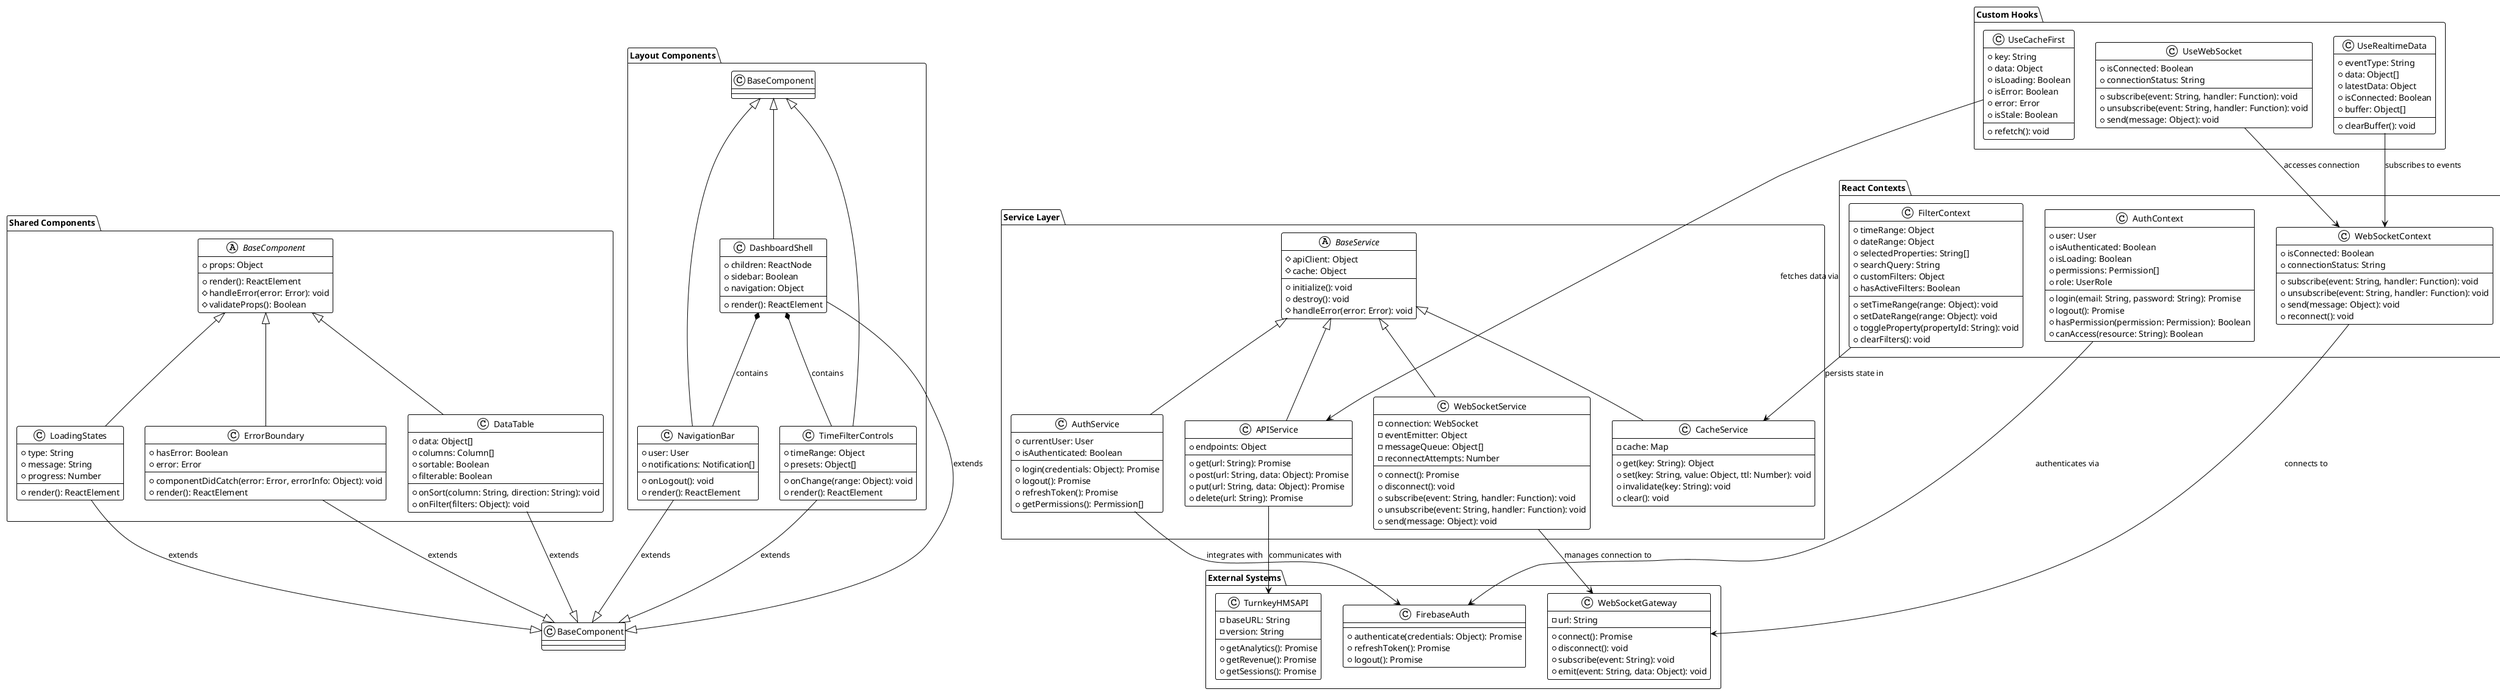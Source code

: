 @startuml TurnkeyHMS Class Diagram

!theme plain

package "External Systems" {
    class TurnkeyHMSAPI {
        - baseURL: String
        - version: String
        + getAnalytics(): Promise
        + getRevenue(): Promise
        + getSessions(): Promise
    }
    
    class WebSocketGateway {
        - url: String
        + connect(): Promise
        + disconnect(): void
        + subscribe(event: String): void
        + emit(event: String, data: Object): void
    }
    
    class FirebaseAuth {
        + authenticate(credentials: Object): Promise
        + refreshToken(): Promise
        + logout(): Promise
    }
}

package "React Contexts" {
    class AuthContext {
        + user: User
        + isAuthenticated: Boolean
        + isLoading: Boolean
        + permissions: Permission[]
        + role: UserRole
        + login(email: String, password: String): Promise
        + logout(): Promise
        + hasPermission(permission: Permission): Boolean
        + canAccess(resource: String): Boolean
    }
    
    class WebSocketContext {
        + isConnected: Boolean
        + connectionStatus: String
        + subscribe(event: String, handler: Function): void
        + unsubscribe(event: String, handler: Function): void
        + send(message: Object): void
        + reconnect(): void
    }
    
    class FilterContext {
        + timeRange: Object
        + dateRange: Object
        + selectedProperties: String[]
        + searchQuery: String
        + customFilters: Object
        + setTimeRange(range: Object): void
        + setDateRange(range: Object): void
        + toggleProperty(propertyId: String): void
        + clearFilters(): void
        + hasActiveFilters: Boolean
    }
}

package "Service Layer" {
    abstract class BaseService {
        # apiClient: Object
        # cache: Object
        + initialize(): void
        + destroy(): void
        # handleError(error: Error): void
    }
    
    class APIService extends BaseService {
        + endpoints: Object
        + get(url: String): Promise
        + post(url: String, data: Object): Promise
        + put(url: String, data: Object): Promise
        + delete(url: String): Promise
    }
    
    class WebSocketService extends BaseService {
        - connection: WebSocket
        - eventEmitter: Object
        - messageQueue: Object[]
        - reconnectAttempts: Number
        + connect(): Promise
        + disconnect(): void
        + subscribe(event: String, handler: Function): void
        + unsubscribe(event: String, handler: Function): void
        + send(message: Object): void
    }
    
    class CacheService extends BaseService {
        - cache: Map
        + get(key: String): Object
        + set(key: String, value: Object, ttl: Number): void
        + invalidate(key: String): void
        + clear(): void
    }
    
    class AuthService extends BaseService {
        + currentUser: User
        + isAuthenticated: Boolean
        + login(credentials: Object): Promise
        + logout(): Promise
        + refreshToken(): Promise
        + getPermissions(): Permission[]
    }
}

package "Custom Hooks" {
    class UseRealtimeData {
        + eventType: String
        + data: Object[]
        + latestData: Object
        + isConnected: Boolean
        + buffer: Object[]
        + clearBuffer(): void
    }
    
    class UseCacheFirst {
        + key: String
        + data: Object
        + isLoading: Boolean
        + isError: Boolean
        + error: Error
        + isStale: Boolean
        + refetch(): void
    }
    
    class UseWebSocket {
        + isConnected: Boolean
        + connectionStatus: String
        + subscribe(event: String, handler: Function): void
        + unsubscribe(event: String, handler: Function): void
        + send(message: Object): void
    }
}

package "Feature Components" {
    class PredictiveModels {
        + props: Object
        + render(): ReactElement
        - calculatePredictions(): Prediction[]
        - formatData(): ChartData
    }
    
    class AnomalyDetection {
        + props: Object
        + render(): ReactElement
        - detectAnomalies(): Anomaly[]
        - highlightAnomalies(): void
    }
    
    class UseMLPredictions {
        + predictions: Prediction[]
        + isLoading: Boolean
        + confidence: Number
        + refresh(): void
    }
    
    class PricingOptimizer {
        + props: Object
        + render(): ReactElement
        - calculateOptimalPricing(): PriceRecommendation[]
        - validatePriceRules(): Boolean
    }
    
    class DemandForecast {
        + props: Object
        + render(): ReactElement
        - generateForecast(): ForecastData
        - calculateConfidenceIntervals(): ConfidenceInterval[]
    }
    
    class UsePricingEngine {
        + recommendations: PriceRecommendation[]
        + isOptimizing: Boolean
        + optimize(): void
        + applyRecommendations(): void
    }
    
    class ConversionFunnel {
        + props: Object
        + render(): ReactElement
        - calculateConversionRates(): ConversionRate[]
        - identifyDropOffPoints(): DropOffPoint[]
    }
    
    class JourneyMap {
        + props: Object
        + render(): ReactElement
        - mapUserJourney(): JourneyStep[]
        - calculateTimeSpent(): Duration[]
    }
    
    class UseSessionData {
        + sessions: UserSession[]
        + activeSessions: UserSession[]
        + metrics: SessionMetrics
        + refresh(): void
    }
}

package "Shared Components" {
    abstract class BaseComponent {
        + props: Object
        + render(): ReactElement
        # handleError(error: Error): void
        # validateProps(): Boolean
    }
    
    class DataTable extends BaseComponent {
        + data: Object[]
        + columns: Column[]
        + sortable: Boolean
        + filterable: Boolean
        + onSort(column: String, direction: String): void
        + onFilter(filters: Object): void
    }
    
    class LoadingStates extends BaseComponent {
        + type: String
        + message: String
        + progress: Number
        + render(): ReactElement
    }
    
    class ErrorBoundary extends BaseComponent {
        + hasError: Boolean
        + error: Error
        + componentDidCatch(error: Error, errorInfo: Object): void
        + render(): ReactElement
    }
}

package "Layout Components" {
    class DashboardShell extends BaseComponent {
        + children: ReactNode
        + sidebar: Boolean
        + navigation: Object
        + render(): ReactElement
    }
    
    class NavigationBar extends BaseComponent {
        + user: User
        + notifications: Notification[]
        + onLogout(): void
        + render(): ReactElement
    }
    
    class TimeFilterControls extends BaseComponent {
        + timeRange: Object
        + presets: Object[]
        + onChange(range: Object): void
        + render(): ReactElement
    }
}

package "Data Models" {
    class User {
        + id: String
        + email: String
        + name: String
        + role: UserRole
        + permissions: Permission[]
        + lastLogin: Date
    }
    
    class UserSession {
        + id: String
        + userId: String
        + startTime: Date
        + endTime: Date
        + events: SessionEvent[]
        + deviceInfo: Object
        + location: Object
    }
    
    class SessionEvent {
        + id: String
        + type: EventType
        + timestamp: Date
        + data: Object
        + sessionId: String
    }
    
    enum UserRole {
        ADMIN
        MANAGER
        ANALYST
        VIEWER
    }
    
    enum EventType {
        PAGE_VIEW
        BOOKING_ATTEMPT
        BOOKING_COMPLETE
        SESSION_START
        SESSION_END
    }
}

' Relationships
AuthContext --> FirebaseAuth : authenticates via
WebSocketContext --> WebSocketGateway : connects to
FilterContext --> CacheService : persists state in

APIService --> TurnkeyHMSAPI : communicates with
WebSocketService --> WebSocketGateway : manages connection to
AuthService --> FirebaseAuth : integrates with

UseRealtimeData --> WebSocketContext : subscribes to events
UseCacheFirst --> APIService : fetches data via
UseWebSocket --> WebSocketContext : accesses connection

PredictiveModels --> UseMLPredictions : uses predictions from
AnomalyDetection --> UseMLPredictions : detects anomalies via
PricingOptimizer --> UsePricingEngine : optimizes pricing with
DemandForecast --> UsePricingEngine : forecasts demand via
ConversionFunnel --> UseSessionData : analyzes conversions with
JourneyMap --> UseSessionData : maps journeys using

DataTable --|> BaseComponent : extends
LoadingStates --|> BaseComponent : extends
ErrorBoundary --|> BaseComponent : extends
DashboardShell --|> BaseComponent : extends
NavigationBar --|> BaseComponent : extends
TimeFilterControls --|> BaseComponent : extends

DashboardShell *-- NavigationBar : contains
DashboardShell *-- TimeFilterControls : contains

User --> UserRole : has role
UserSession *-- SessionEvent : contains events
SessionEvent --> EventType : of type

@enduml

